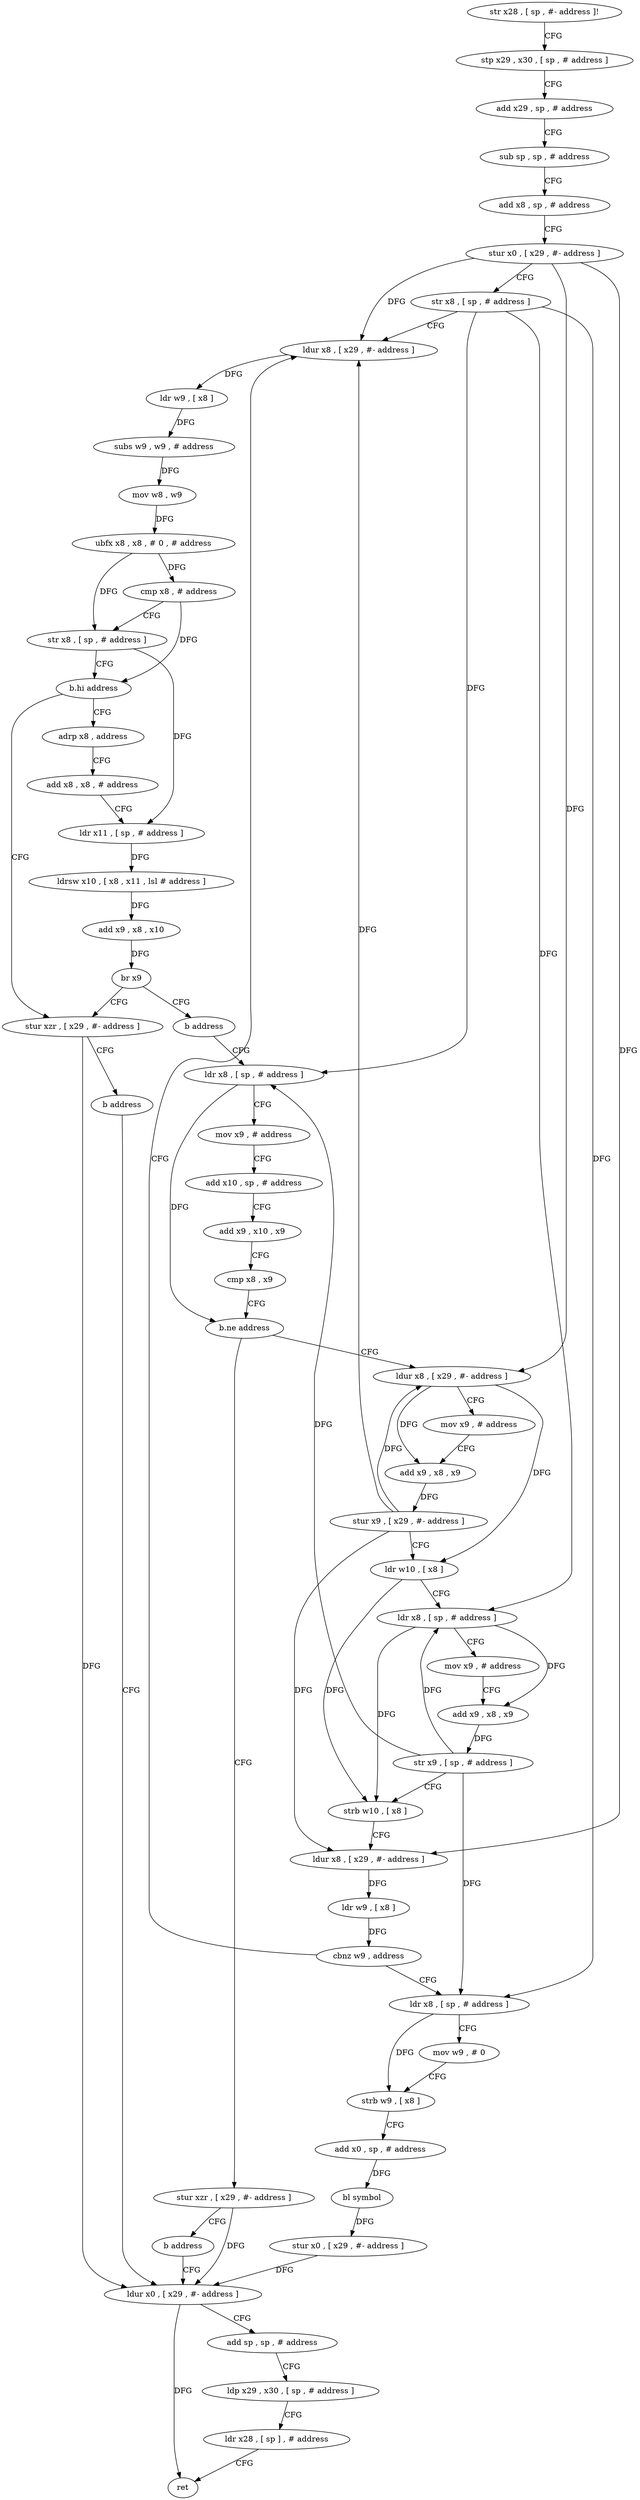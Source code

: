 digraph "func" {
"4372596" [label = "str x28 , [ sp , #- address ]!" ]
"4372600" [label = "stp x29 , x30 , [ sp , # address ]" ]
"4372604" [label = "add x29 , sp , # address" ]
"4372608" [label = "sub sp , sp , # address" ]
"4372612" [label = "add x8 , sp , # address" ]
"4372616" [label = "stur x0 , [ x29 , #- address ]" ]
"4372620" [label = "str x8 , [ sp , # address ]" ]
"4372624" [label = "ldur x8 , [ x29 , #- address ]" ]
"4372684" [label = "stur xzr , [ x29 , #- address ]" ]
"4372688" [label = "b address" ]
"4372800" [label = "ldur x0 , [ x29 , #- address ]" ]
"4372656" [label = "adrp x8 , address" ]
"4372660" [label = "add x8 , x8 , # address" ]
"4372664" [label = "ldr x11 , [ sp , # address ]" ]
"4372668" [label = "ldrsw x10 , [ x8 , x11 , lsl # address ]" ]
"4372672" [label = "add x9 , x8 , x10" ]
"4372676" [label = "br x9" ]
"4372680" [label = "b address" ]
"4372804" [label = "add sp , sp , # address" ]
"4372808" [label = "ldp x29 , x30 , [ sp , # address ]" ]
"4372812" [label = "ldr x28 , [ sp ] , # address" ]
"4372816" [label = "ret" ]
"4372692" [label = "ldr x8 , [ sp , # address ]" ]
"4372696" [label = "mov x9 , # address" ]
"4372700" [label = "add x10 , sp , # address" ]
"4372704" [label = "add x9 , x10 , x9" ]
"4372708" [label = "cmp x8 , x9" ]
"4372712" [label = "b.ne address" ]
"4372724" [label = "ldur x8 , [ x29 , #- address ]" ]
"4372716" [label = "stur xzr , [ x29 , #- address ]" ]
"4372728" [label = "mov x9 , # address" ]
"4372732" [label = "add x9 , x8 , x9" ]
"4372736" [label = "stur x9 , [ x29 , #- address ]" ]
"4372740" [label = "ldr w10 , [ x8 ]" ]
"4372744" [label = "ldr x8 , [ sp , # address ]" ]
"4372748" [label = "mov x9 , # address" ]
"4372752" [label = "add x9 , x8 , x9" ]
"4372756" [label = "str x9 , [ sp , # address ]" ]
"4372760" [label = "strb w10 , [ x8 ]" ]
"4372764" [label = "ldur x8 , [ x29 , #- address ]" ]
"4372768" [label = "ldr w9 , [ x8 ]" ]
"4372772" [label = "cbnz w9 , address" ]
"4372776" [label = "ldr x8 , [ sp , # address ]" ]
"4372720" [label = "b address" ]
"4372628" [label = "ldr w9 , [ x8 ]" ]
"4372632" [label = "subs w9 , w9 , # address" ]
"4372636" [label = "mov w8 , w9" ]
"4372640" [label = "ubfx x8 , x8 , # 0 , # address" ]
"4372644" [label = "cmp x8 , # address" ]
"4372648" [label = "str x8 , [ sp , # address ]" ]
"4372652" [label = "b.hi address" ]
"4372780" [label = "mov w9 , # 0" ]
"4372784" [label = "strb w9 , [ x8 ]" ]
"4372788" [label = "add x0 , sp , # address" ]
"4372792" [label = "bl symbol" ]
"4372796" [label = "stur x0 , [ x29 , #- address ]" ]
"4372596" -> "4372600" [ label = "CFG" ]
"4372600" -> "4372604" [ label = "CFG" ]
"4372604" -> "4372608" [ label = "CFG" ]
"4372608" -> "4372612" [ label = "CFG" ]
"4372612" -> "4372616" [ label = "CFG" ]
"4372616" -> "4372620" [ label = "CFG" ]
"4372616" -> "4372624" [ label = "DFG" ]
"4372616" -> "4372724" [ label = "DFG" ]
"4372616" -> "4372764" [ label = "DFG" ]
"4372620" -> "4372624" [ label = "CFG" ]
"4372620" -> "4372692" [ label = "DFG" ]
"4372620" -> "4372744" [ label = "DFG" ]
"4372620" -> "4372776" [ label = "DFG" ]
"4372624" -> "4372628" [ label = "DFG" ]
"4372684" -> "4372688" [ label = "CFG" ]
"4372684" -> "4372800" [ label = "DFG" ]
"4372688" -> "4372800" [ label = "CFG" ]
"4372800" -> "4372804" [ label = "CFG" ]
"4372800" -> "4372816" [ label = "DFG" ]
"4372656" -> "4372660" [ label = "CFG" ]
"4372660" -> "4372664" [ label = "CFG" ]
"4372664" -> "4372668" [ label = "DFG" ]
"4372668" -> "4372672" [ label = "DFG" ]
"4372672" -> "4372676" [ label = "DFG" ]
"4372676" -> "4372680" [ label = "CFG" ]
"4372676" -> "4372684" [ label = "CFG" ]
"4372680" -> "4372692" [ label = "CFG" ]
"4372804" -> "4372808" [ label = "CFG" ]
"4372808" -> "4372812" [ label = "CFG" ]
"4372812" -> "4372816" [ label = "CFG" ]
"4372692" -> "4372696" [ label = "CFG" ]
"4372692" -> "4372712" [ label = "DFG" ]
"4372696" -> "4372700" [ label = "CFG" ]
"4372700" -> "4372704" [ label = "CFG" ]
"4372704" -> "4372708" [ label = "CFG" ]
"4372708" -> "4372712" [ label = "CFG" ]
"4372712" -> "4372724" [ label = "CFG" ]
"4372712" -> "4372716" [ label = "CFG" ]
"4372724" -> "4372728" [ label = "CFG" ]
"4372724" -> "4372732" [ label = "DFG" ]
"4372724" -> "4372740" [ label = "DFG" ]
"4372716" -> "4372720" [ label = "CFG" ]
"4372716" -> "4372800" [ label = "DFG" ]
"4372728" -> "4372732" [ label = "CFG" ]
"4372732" -> "4372736" [ label = "DFG" ]
"4372736" -> "4372740" [ label = "CFG" ]
"4372736" -> "4372624" [ label = "DFG" ]
"4372736" -> "4372724" [ label = "DFG" ]
"4372736" -> "4372764" [ label = "DFG" ]
"4372740" -> "4372744" [ label = "CFG" ]
"4372740" -> "4372760" [ label = "DFG" ]
"4372744" -> "4372748" [ label = "CFG" ]
"4372744" -> "4372752" [ label = "DFG" ]
"4372744" -> "4372760" [ label = "DFG" ]
"4372748" -> "4372752" [ label = "CFG" ]
"4372752" -> "4372756" [ label = "DFG" ]
"4372756" -> "4372760" [ label = "CFG" ]
"4372756" -> "4372692" [ label = "DFG" ]
"4372756" -> "4372744" [ label = "DFG" ]
"4372756" -> "4372776" [ label = "DFG" ]
"4372760" -> "4372764" [ label = "CFG" ]
"4372764" -> "4372768" [ label = "DFG" ]
"4372768" -> "4372772" [ label = "DFG" ]
"4372772" -> "4372624" [ label = "CFG" ]
"4372772" -> "4372776" [ label = "CFG" ]
"4372776" -> "4372780" [ label = "CFG" ]
"4372776" -> "4372784" [ label = "DFG" ]
"4372720" -> "4372800" [ label = "CFG" ]
"4372628" -> "4372632" [ label = "DFG" ]
"4372632" -> "4372636" [ label = "DFG" ]
"4372636" -> "4372640" [ label = "DFG" ]
"4372640" -> "4372644" [ label = "DFG" ]
"4372640" -> "4372648" [ label = "DFG" ]
"4372644" -> "4372648" [ label = "CFG" ]
"4372644" -> "4372652" [ label = "DFG" ]
"4372648" -> "4372652" [ label = "CFG" ]
"4372648" -> "4372664" [ label = "DFG" ]
"4372652" -> "4372684" [ label = "CFG" ]
"4372652" -> "4372656" [ label = "CFG" ]
"4372780" -> "4372784" [ label = "CFG" ]
"4372784" -> "4372788" [ label = "CFG" ]
"4372788" -> "4372792" [ label = "DFG" ]
"4372792" -> "4372796" [ label = "DFG" ]
"4372796" -> "4372800" [ label = "DFG" ]
}
